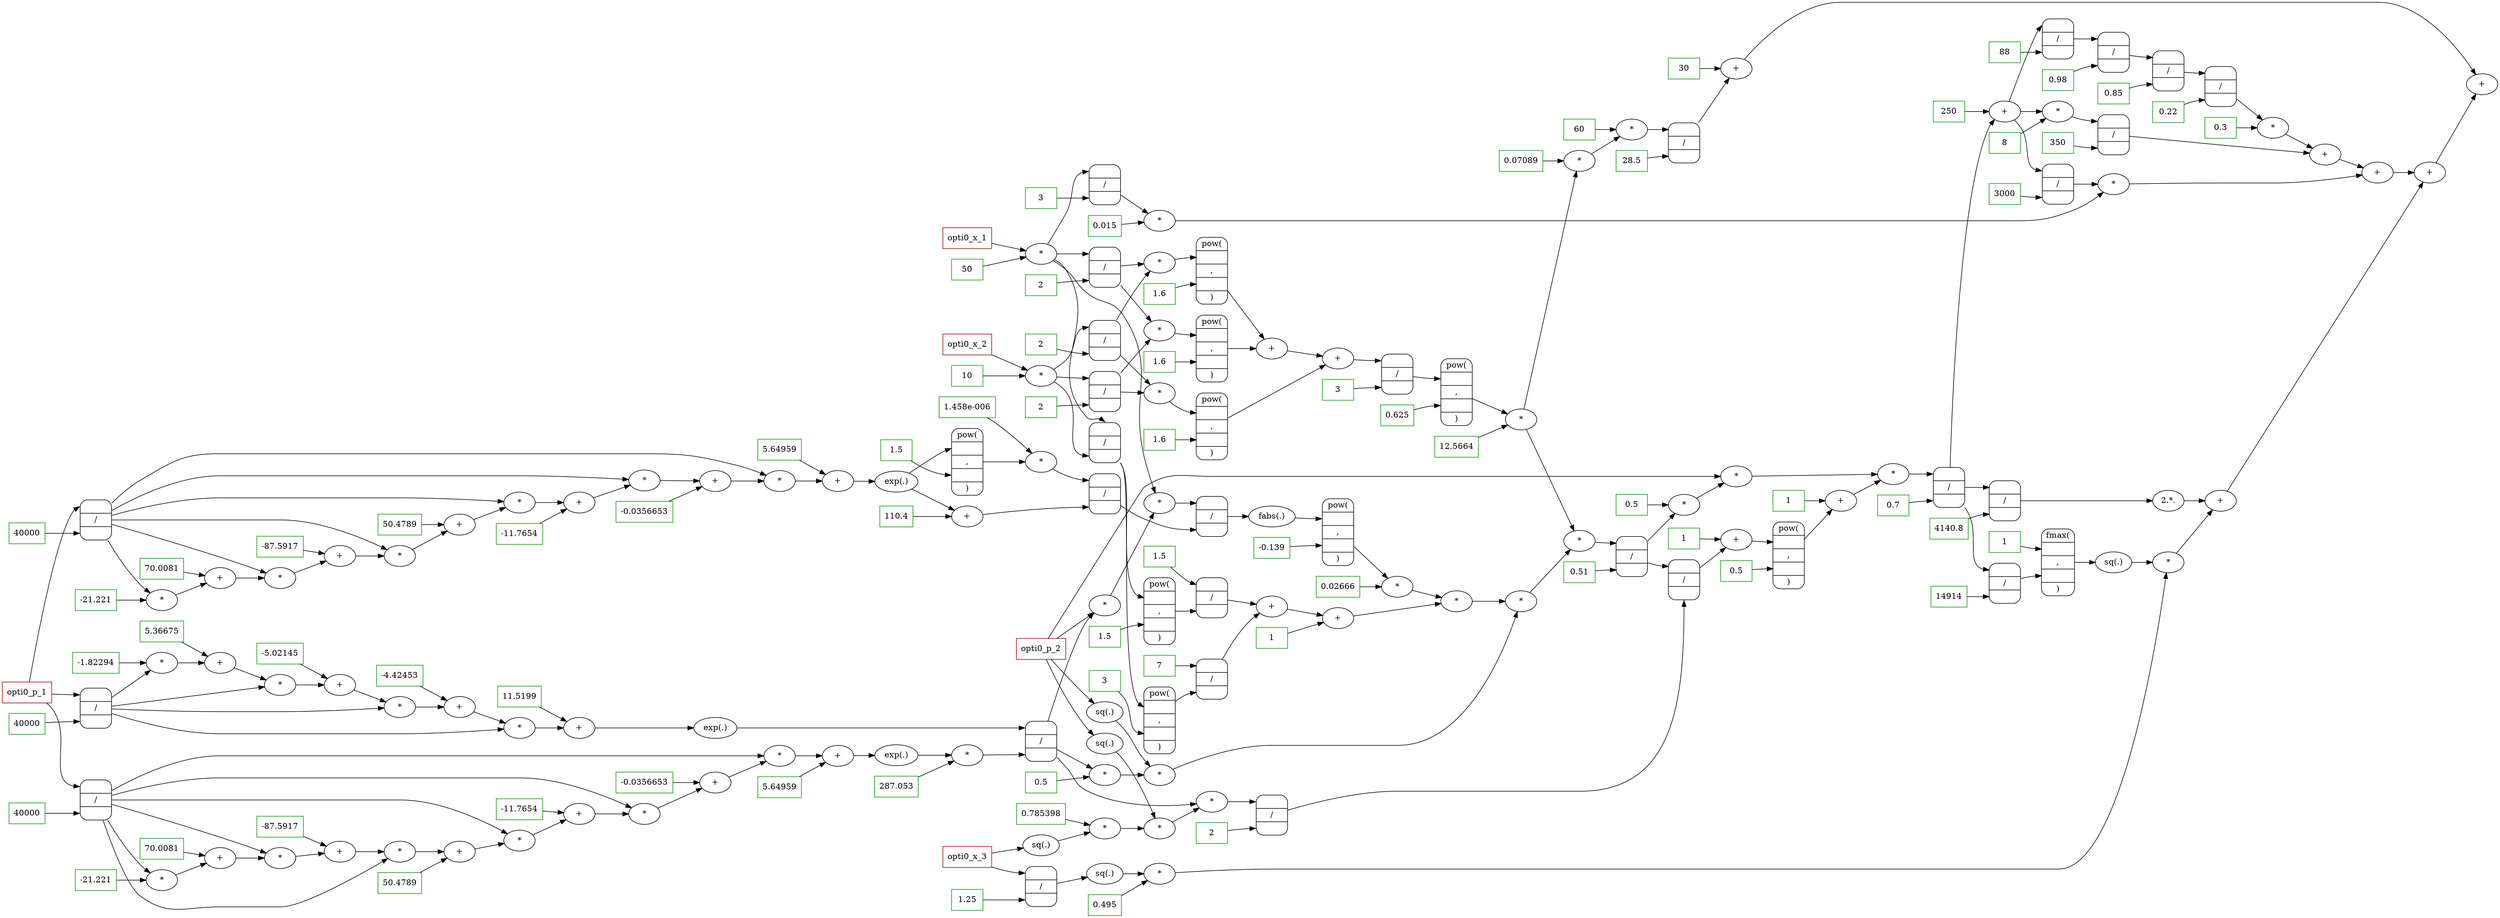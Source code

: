 digraph G {
rankdir=LR;
2710698131456 [label="*", shape=oval];
2710698130976 -> 2710698131456;
2710698131536 -> 2710698131456;
2710698119168 [label="pow(| <f0> | , | <f1> |)", shape=Mrecord];
2710698118688 -> 2710698119168:f0;
2710698118768 -> 2710698119168:f1;
2710698122240 [color="#009900", label="70.0081", shape=rectangle];
2710698148864 [color="#009900", label="1.25", shape=rectangle];
2710698123280 [label="*", shape=oval];
2710698122960 -> 2710698123280;
2710698104800 -> 2710698123280;
2710698134544 [label="sq(.)", shape=oval];
2710698104016 -> 2710698134544;
2710698129424 [color="#009900", label=2, shape=rectangle];
2710698120208 [color="#009900", label="5.36675", shape=rectangle];
2710698135584 [label=" <f0> | / | <f1> ", shape=Mrecord];
2710698135504 -> 2710698135584:f0;
2710698136624 -> 2710698135584:f1;
2710698124320 [label=" <f0> | / | <f1> ", shape=Mrecord];
2710698125680 -> 2710698124320:f0;
2710698122480 -> 2710698124320:f1;
2710698121248 [label="+", shape=oval];
2710698121968 -> 2710698121248;
2710698121888 -> 2710698121248;
2710698136624 [color="#009900", label="0.51", shape=rectangle];
2710698130496 [label="*", shape=oval];
2710698128464 -> 2710698130496;
2710698123920 -> 2710698130496;
2710698140736 [label="*", shape=oval];
2710698139536 -> 2710698140736;
2710698139296 -> 2710698140736;
2710698174528 [color="#009900", label="0.07089", shape=rectangle];
2710698137664 [color="#009900", label="1.5", shape=rectangle];
2710698131536 [label="pow(| <f0> | , | <f1> |)", shape=Mrecord];
2710698131936 -> 2710698131536:f0;
2710698131056 -> 2710698131536:f1;
2710698128464 [label=" <f0> | / | <f1> ", shape=Mrecord];
2710698128784 -> 2710698128464:f0;
2710698128624 -> 2710698128464:f1;
2710698141776 [label=" <f0> | / | <f1> ", shape=Mrecord];
2710698141376 -> 2710698141776:f0;
2710698141616 -> 2710698141776:f1;
2710698122320 [label="*", shape=oval];
2710698124400 -> 2710698122320;
2710698123440 -> 2710698122320;
2710698175568 [color="#009900", label=60, shape=rectangle];
2710698119248 [color="#009900", label="-21.221", shape=rectangle];
2710698134624 [label="*", shape=oval];
2710698137424 -> 2710698134624;
2710698123280 -> 2710698134624;
2710698120288 [color="#009900", label="-5.02145", shape=rectangle];
2710698124400 [label=" <f0> | / | <f1> ", shape=Mrecord];
2710698107152 -> 2710698124400:f0;
2710698123680 -> 2710698124400:f1;
2710698135664 [label=" <f0> | / | <f1> ", shape=Mrecord];
2710698134624 -> 2710698135664:f0;
2710698121568 -> 2710698135664:f1;
2710698151024 [color="#009900", label=3, shape=rectangle];
2710698136704 [label="pow(| <f0> | , | <f1> |)", shape=Mrecord];
2710698128144 -> 2710698136704:f0;
2710698138064 -> 2710698136704:f1;
2710698139776 [label="*", shape=oval];
2710698141456 -> 2710698139776;
2710698124320 -> 2710698139776;
2710698137744 [label=" <f0> | / | <f1> ", shape=Mrecord];
2710698137664 -> 2710698137744:f0;
2710698136704 -> 2710698137744:f1;
2710698174608 [label="*", shape=oval];
2710698175968 -> 2710698174608;
2710698176048 -> 2710698174608;
2710698118288 [color="#009900", label="70.0081", shape=rectangle];
2710698122400 [label="*", shape=oval];
2710698124400 -> 2710698122400;
2710698124000 -> 2710698122400;
2710698119328 [label="+", shape=oval];
2710698118288 -> 2710698119328;
2710698121728 -> 2710698119328;
2710698149024 [label=" <f0> | / | <f1> ", shape=Mrecord];
2710698152384 -> 2710698149024:f0;
2710698152144 -> 2710698149024:f1;
2710698120368 [label="+", shape=oval];
2710698120288 -> 2710698120368;
2710698118848 -> 2710698120368;
2710698123440 [label="+", shape=oval];
2710698122720 -> 2710698123440;
2710698124720 -> 2710698123440;
2710698134704 [label=" <f0> | / | <f1> ", shape=Mrecord];
2710698137824 -> 2710698134704:f0;
2710698135344 -> 2710698134704:f1;
2710698150064 [color="#009900", label=8, shape=rectangle];
2710698138816 [label="*", shape=oval];
2710698139936 -> 2710698138816;
2710698135584 -> 2710698138816;
2710698151104 [color="#009900", label=14914, shape=rectangle];
2710698104016 [color="#990000", label=opti0_p_2, shape=rectangle];
2710698139856 [color="#009900", label=1, shape=rectangle];
2710698152144 [color="#009900", label="0.22", shape=rectangle];
2710698174688 [label="+", shape=oval];
2710698174448 -> 2710698174688;
2710698174608 -> 2710698174688;
2710698118368 [color="#009900", label="-11.7654", shape=rectangle];
2710698137824 [color="#009900", label=7, shape=rectangle];
2710698122480 [label="*", shape=oval];
2710698122160 -> 2710698122480;
2710698124800 -> 2710698122480;
2710698119408 [label="+", shape=oval];
2710698119968 -> 2710698119408;
2710698120528 -> 2710698119408;
2710698149104 [label="fmax(| <f0> | , | <f1> |)", shape=Mrecord];
2710698149504 -> 2710698149104:f0;
2710698151904 -> 2710698149104:f1;
2710698128624 [color="#009900", label=2, shape=rectangle];
2710698120448 [color="#009900", label="-4.42453", shape=rectangle];
2710698124560 [label="*", shape=oval];
2710698129184 -> 2710698124560;
2710698128464 -> 2710698124560;
2710698121488 [label="*", shape=oval];
2710698121808 -> 2710698121488;
2710698119408 -> 2710698121488;
2710698151184 [label="*", shape=oval];
2710698149184 -> 2710698151184;
2710698149024 -> 2710698151184;
2710698107152 [color="#990000", label=opti0_p_1, shape=rectangle];
2710698152224 [label="*", shape=oval];
2710698150464 -> 2710698152224;
2710698149744 -> 2710698152224;
2710698139936 [color="#009900", label="0.5", shape=rectangle];
2710698174768 [label="*", shape=oval];
2710698175568 -> 2710698174768;
2710698175408 -> 2710698174768;
2710698130736 [label="pow(| <f0> | , | <f1> |)", shape=Mrecord];
2710698124560 -> 2710698130736:f0;
2710698131376 -> 2710698130736:f1;
2710698137904 [label="*", shape=oval];
2710698138224 -> 2710698137904;
2710698135024 -> 2710698137904;
2710698175808 [label=" <f0> | / | <f1> ", shape=Mrecord];
2710698174768 -> 2710698175808:f0;
2710698174928 -> 2710698175808:f1;
2710698119488 [label="+", shape=oval];
2710698119648 -> 2710698119488;
2710698118688 -> 2710698119488;
2710698149184 [color="#009900", label="0.3", shape=rectangle];
2710698120528 [label="*", shape=oval];
2710698121808 -> 2710698120528;
2710698120928 -> 2710698120528;
2710698150224 [label="*", shape=oval];
2710698150064 -> 2710698150224;
2710698150544 -> 2710698150224;
2710698121568 [label=" <f0> | / | <f1> ", shape=Mrecord];
2710698121088 -> 2710698121568:f0;
2710698119488 -> 2710698121568:f1;
2710698125680 [label="exp(.)", shape=oval];
2710698124960 -> 2710698125680;
2710698140016 [color="#009900", label="0.5", shape=rectangle];
2710698152304 [color="#009900", label="0.98", shape=rectangle];
2710698130816 [label="*", shape=oval];
2710698129184 -> 2710698130816;
2710698123920 -> 2710698130816;
2710698174848 [label="+", shape=oval];
2710698150784 -> 2710698174848;
2710698174688 -> 2710698174848;
2710698118528 [color="#009900", label=40000, shape=rectangle];
2710698128784 [label="*", shape=oval];
2710698129264 -> 2710698128784;
2710698105696 -> 2710698128784;
2710698149264 [label=" <f0> | / | <f1> ", shape=Mrecord];
2710698152464 -> 2710698149264:f0;
2710698152304 -> 2710698149264:f1;
2710698120608 [label="+", shape=oval];
2710698120448 -> 2710698120608;
2710698118928 -> 2710698120608;
2710698123680 [color="#009900", label=40000, shape=rectangle];
2710698121648 [label=" <f0> | / | <f1> ", shape=Mrecord];
2710698107152 -> 2710698121648:f0;
2710698118128 -> 2710698121648:f1;
2710698124720 [label="*", shape=oval];
2710698124400 -> 2710698124720;
2710698125040 -> 2710698124720;
2710698135984 [color="#009900", label="0.5", shape=rectangle];
2710698125760 [label="*", shape=oval];
2710698124400 -> 2710698125760;
2710698125840 -> 2710698125760;
2710698137024 [label="*", shape=oval];
2710698137184 -> 2710698137024;
2710698134544 -> 2710698137024;
2710698140096 [label="pow(| <f0> | , | <f1> |)", shape=Mrecord];
2710698140176 -> 2710698140096:f0;
2710698140016 -> 2710698140096:f1;
2710698152384 [label=" <f0> | / | <f1> ", shape=Mrecord];
2710698149264 -> 2710698152384:f0;
2710698152544 -> 2710698152384:f1;
2710698118608 [label="+", shape=oval];
2710698119008 -> 2710698118608;
2710698119088 -> 2710698118608;
2710698174928 [color="#009900", label="28.5", shape=rectangle];
2710698130896 [color="#009900", label="1.6", shape=rectangle];
2710698138064 [color="#009900", label="1.5", shape=rectangle];
2710698131936 [label=" <f0> | / | <f1> ", shape=Mrecord];
2710698131216 -> 2710698131936:f0;
2710698130416 -> 2710698131936:f1;
2710698175968 [label="*", shape=oval];
2710698123760 -> 2710698175968;
2710698151504 -> 2710698175968;
2710698122720 [color="#009900", label="50.4789", shape=rectangle];
2710698119648 [color="#009900", label="110.4", shape=rectangle];
2710698142176 [color="#009900", label=2, shape=rectangle];
2710698135024 [label="pow(| <f0> | , | <f1> |)", shape=Mrecord];
2710698137104 -> 2710698135024:f0;
2710698136544 -> 2710698135024:f1;
2710698120688 [label="*", shape=oval];
2710698121808 -> 2710698120688;
2710698118608 -> 2710698120688;
2710698123760 [color="#009900", label="0.015", shape=rectangle];
2710698124800 [label="exp(.)", shape=oval];
2710698123040 -> 2710698124800;
2710698121728 [label="*", shape=oval];
2710698119248 -> 2710698121728;
2710698121808 -> 2710698121728;
2710698136064 [label="+", shape=oval];
2710698137504 -> 2710698136064;
2710698138144 -> 2710698136064;
2710698125840 [label="+", shape=oval];
2710698122240 -> 2710698125840;
2710698123840 -> 2710698125840;
2710698137104 [label="fabs(.)", shape=oval];
2710698135664 -> 2710698137104;
2710698140176 [label="+", shape=oval];
2710698139856 -> 2710698140176;
2710698142256 -> 2710698140176;
2710698152464 [label=" <f0> | / | <f1> ", shape=Mrecord];
2710698150544 -> 2710698152464:f0;
2710698151824 -> 2710698152464:f1;
2710698118688 [label="exp(.)", shape=oval];
2710698120128 -> 2710698118688;
2710698138144 [label="+", shape=oval];
2710698137744 -> 2710698138144;
2710698134704 -> 2710698138144;
2710698141216 [label="+", shape=oval];
2710698140256 -> 2710698141216;
2710698140096 -> 2710698141216;
2710698175008 [color="#009900", label=30, shape=rectangle];
2710698130976 [color="#009900", label="12.5664", shape=rectangle];
2710698142256 [label=" <f0> | / | <f1> ", shape=Mrecord];
2710698135584 -> 2710698142256:f0;
2710698140576 -> 2710698142256:f1;
2710698176048 [label=" <f0> | / | <f1> ", shape=Mrecord];
2710698150544 -> 2710698176048:f0;
2710698175168 -> 2710698176048:f1;
2710698128944 [color="#009900", label=2, shape=rectangle];
2710698135104 [label="*", shape=oval];
2710698137024 -> 2710698135104;
2710698134304 -> 2710698135104;
2710698120768 [label="*", shape=oval];
2710698121648 -> 2710698120768;
2710698120608 -> 2710698120768;
2710698123840 [label="*", shape=oval];
2710698125280 -> 2710698123840;
2710698124400 -> 2710698123840;
2710698150464 [color="#009900", label="0.495", shape=rectangle];
2710698121808 [label=" <f0> | / | <f1> ", shape=Mrecord];
2710698107152 -> 2710698121808:f0;
2710698118528 -> 2710698121808:f1;
2710698151504 [label=" <f0> | / | <f1> ", shape=Mrecord];
2710698123280 -> 2710698151504:f0;
2710698151024 -> 2710698151504:f1;
2710698137184 [label="*", shape=oval];
2710698135984 -> 2710698137184;
2710698124320 -> 2710698137184;
2710698125920 [color="#009900", label="-87.5917", shape=rectangle];
2710698140256 [color="#009900", label=1, shape=rectangle];
2710698152544 [color="#009900", label="0.85", shape=rectangle];
2710698175088 [label="+", shape=oval];
2710698176128 -> 2710698175088;
2710698174848 -> 2710698175088;
2710698141296 [label="*", shape=oval];
2710698138816 -> 2710698141296;
2710698104016 -> 2710698141296;
2710698131056 [color="#009900", label="0.625", shape=rectangle];
2710698138224 [color="#009900", label="0.02666", shape=rectangle];
2710698118768 [color="#009900", label="1.5", shape=rectangle];
2710698176128 [label="+", shape=oval];
2710698175008 -> 2710698176128;
2710698175808 -> 2710698176128;
2710698119808 [color="#009900", label="-1.82294", shape=rectangle];
2710698149504 [color="#009900", label=1, shape=rectangle];
2710698123920 [label=" <f0> | / | <f1> ", shape=Mrecord];
2710698128784 -> 2710698123920:f0;
2710698129424 -> 2710698123920:f1;
2710698150544 [label="+", shape=oval];
2710698151744 -> 2710698150544;
2710698141376 -> 2710698150544;
2710698120848 [color="#009900", label="11.5199", shape=rectangle];
2710698124960 [label="+", shape=oval];
2710698120848 -> 2710698124960;
2710698120768 -> 2710698124960;
2710698121888 [label="*", shape=oval];
2710698121808 -> 2710698121888;
2710698119328 -> 2710698121888;
2710698139296 [label="sq(.)", shape=oval];
2710698106592 -> 2710698139296;
2710698136224 [color="#009900", label=3, shape=rectangle];
2710698140336 [label="*", shape=oval];
2710698141296 -> 2710698140336;
2710698141216 -> 2710698140336;
2710698126000 [label="+", shape=oval];
2710698123120 -> 2710698126000;
2710698122400 -> 2710698126000;
2710698131136 [label="pow(| <f0> | , | <f1> |)", shape=Mrecord];
2710698130816 -> 2710698131136:f0;
2710698131296 -> 2710698131136:f1;
2710698141376 [label=" <f0> | / | <f1> ", shape=Mrecord];
2710698140336 -> 2710698141376:f0;
2710698140416 -> 2710698141376:f1;
2710698118848 [label="*", shape=oval];
2710698121648 -> 2710698118848;
2710698121008 -> 2710698118848;
2710698175168 [color="#009900", label=3000, shape=rectangle];
2710698119888 [label="*", shape=oval];
2710698119808 -> 2710698119888;
2710698121648 -> 2710698119888;
2710698149584 [label=" <f0> | / | <f1> ", shape=Mrecord];
2710698106592 -> 2710698149584:f0;
2710698148864 -> 2710698149584:f1;
2710698122960 [color="#009900", label=50, shape=rectangle];
2710698124000 [label="+", shape=oval];
2710698125120 -> 2710698124000;
2710698122320 -> 2710698124000;
2710698120928 [label="+", shape=oval];
2710698118368 -> 2710698120928;
2710698120688 -> 2710698120928;
2710698106592 [color="#990000", label=opti0_x_3, shape=rectangle];
2710698150624 [color="#009900", label=350, shape=rectangle];
2710698125040 [label="+", shape=oval];
2710698125920 -> 2710698125040;
2710698125760 -> 2710698125040;
2710698151664 [label="sq(.)", shape=oval];
2710698149104 -> 2710698151664;
2710698121968 [color="#009900", label="-87.5917", shape=rectangle];
2710698130176 [label="+", shape=oval];
2710698130736 -> 2710698130176;
2710698131136 -> 2710698130176;
2710698126080 [label="*", shape=oval];
2710698124400 -> 2710698126080;
2710698126000 -> 2710698126080;
2710698140416 [color="#009900", label="0.7", shape=rectangle];
2710698131216 [label="+", shape=oval];
2710698130176 -> 2710698131216;
2710698130256 -> 2710698131216;
2710698118928 [label="*", shape=oval];
2710698121648 -> 2710698118928;
2710698120368 -> 2710698118928;
2710698141456 [label="*", shape=oval];
2710698140736 -> 2710698141456;
2710698139616 -> 2710698141456;
2710698128144 [label=" <f0> | / | <f1> ", shape=Mrecord];
2710698123280 -> 2710698128144:f0;
2710698128784 -> 2710698128144:f1;
2710698129184 [label=" <f0> | / | <f1> ", shape=Mrecord];
2710698123280 -> 2710698129184:f0;
2710698128944 -> 2710698129184:f1;
2710698123040 [label="+", shape=oval];
2710698123200 -> 2710698123040;
2710698126080 -> 2710698123040;
2710698134304 [label="*", shape=oval];
2710698137904 -> 2710698134304;
2710698136064 -> 2710698134304;
2710698149664 [label="*", shape=oval];
2710698152224 -> 2710698149664;
2710698151664 -> 2710698149664;
2710698119968 [color="#009900", label="-0.0356653", shape=rectangle];
2710698121008 [label="+", shape=oval];
2710698120208 -> 2710698121008;
2710698119888 -> 2710698121008;
2710698135344 [label="pow(| <f0> | , | <f1> |)", shape=Mrecord];
2710698128144 -> 2710698135344:f0;
2710698136224 -> 2710698135344:f1;
2710698150704 [label=" <f0> | / | <f1> ", shape=Mrecord];
2710698150224 -> 2710698150704:f0;
2710698150624 -> 2710698150704:f1;
2710698125120 [color="#009900", label="-11.7654", shape=rectangle];
2710698151744 [color="#009900", label=250, shape=rectangle];
2710698130256 [label="pow(| <f0> | , | <f1> |)", shape=Mrecord];
2710698130496 -> 2710698130256:f0;
2710698130896 -> 2710698130256:f1;
2710698137424 [label="*", shape=oval];
2710698124320 -> 2710698137424;
2710698104016 -> 2710698137424;
2710698105696 [color="#990000", label=opti0_x_2, shape=rectangle];
2710698131296 [color="#009900", label="1.6", shape=rectangle];
2710698119008 [color="#009900", label="50.4789", shape=rectangle];
2710698149744 [label="sq(.)", shape=oval];
2710698149584 -> 2710698149744;
2710698129264 [color="#009900", label=10, shape=rectangle];
2710698123120 [color="#009900", label="-0.0356653", shape=rectangle];
2710698120048 [color="#009900", label="5.64959", shape=rectangle];
2710698150784 [label="+", shape=oval];
2710698149824 -> 2710698150784;
2710698149664 -> 2710698150784;
2710698121088 [label="*", shape=oval];
2710698118048 -> 2710698121088;
2710698119168 -> 2710698121088;
2710698139536 [color="#009900", label="0.785398", shape=rectangle];
2710698151824 [color="#009900", label=88, shape=rectangle];
2710698140576 [label=" <f0> | / | <f1> ", shape=Mrecord];
2710698139776 -> 2710698140576:f0;
2710698142176 -> 2710698140576:f1;
2710698118048 [color="#009900", label="1.458e-006", shape=rectangle];
2710698137504 [color="#009900", label=1, shape=rectangle];
2710698175408 [label="*", shape=oval];
2710698174528 -> 2710698175408;
2710698131456 -> 2710698175408;
2710698119088 [label="*", shape=oval];
2710698121808 -> 2710698119088;
2710698121248 -> 2710698119088;
2710698131376 [color="#009900", label="1.6", shape=rectangle];
2710698141616 [color="#009900", label="4140.8", shape=rectangle];
2710698122160 [color="#009900", label="287.053", shape=rectangle];
2710698149824 [label="2.*.", shape=oval];
2710698141776 -> 2710698149824;
2710698120128 [label="+", shape=oval];
2710698120048 -> 2710698120128;
2710698121488 -> 2710698120128;
2710698123200 [color="#009900", label="5.64959", shape=rectangle];
2710698135504 [label="*", shape=oval];
2710698135104 -> 2710698135504;
2710698131456 -> 2710698135504;
2710698139616 [label="sq(.)", shape=oval];
2710698104016 -> 2710698139616;
2710698151904 [label=" <f0> | / | <f1> ", shape=Mrecord];
2710698141376 -> 2710698151904:f0;
2710698151104 -> 2710698151904:f1;
2710698104800 [color="#990000", label=opti0_x_1, shape=rectangle];
2710698125280 [color="#009900", label="-21.221", shape=rectangle];
2710698136544 [color="#009900", label="-0.139", shape=rectangle];
2710698174448 [label="+", shape=oval];
2710698151184 -> 2710698174448;
2710698150704 -> 2710698174448;
2710698130416 [color="#009900", label=3, shape=rectangle];
2710698118128 [color="#009900", label=40000, shape=rectangle];
}

